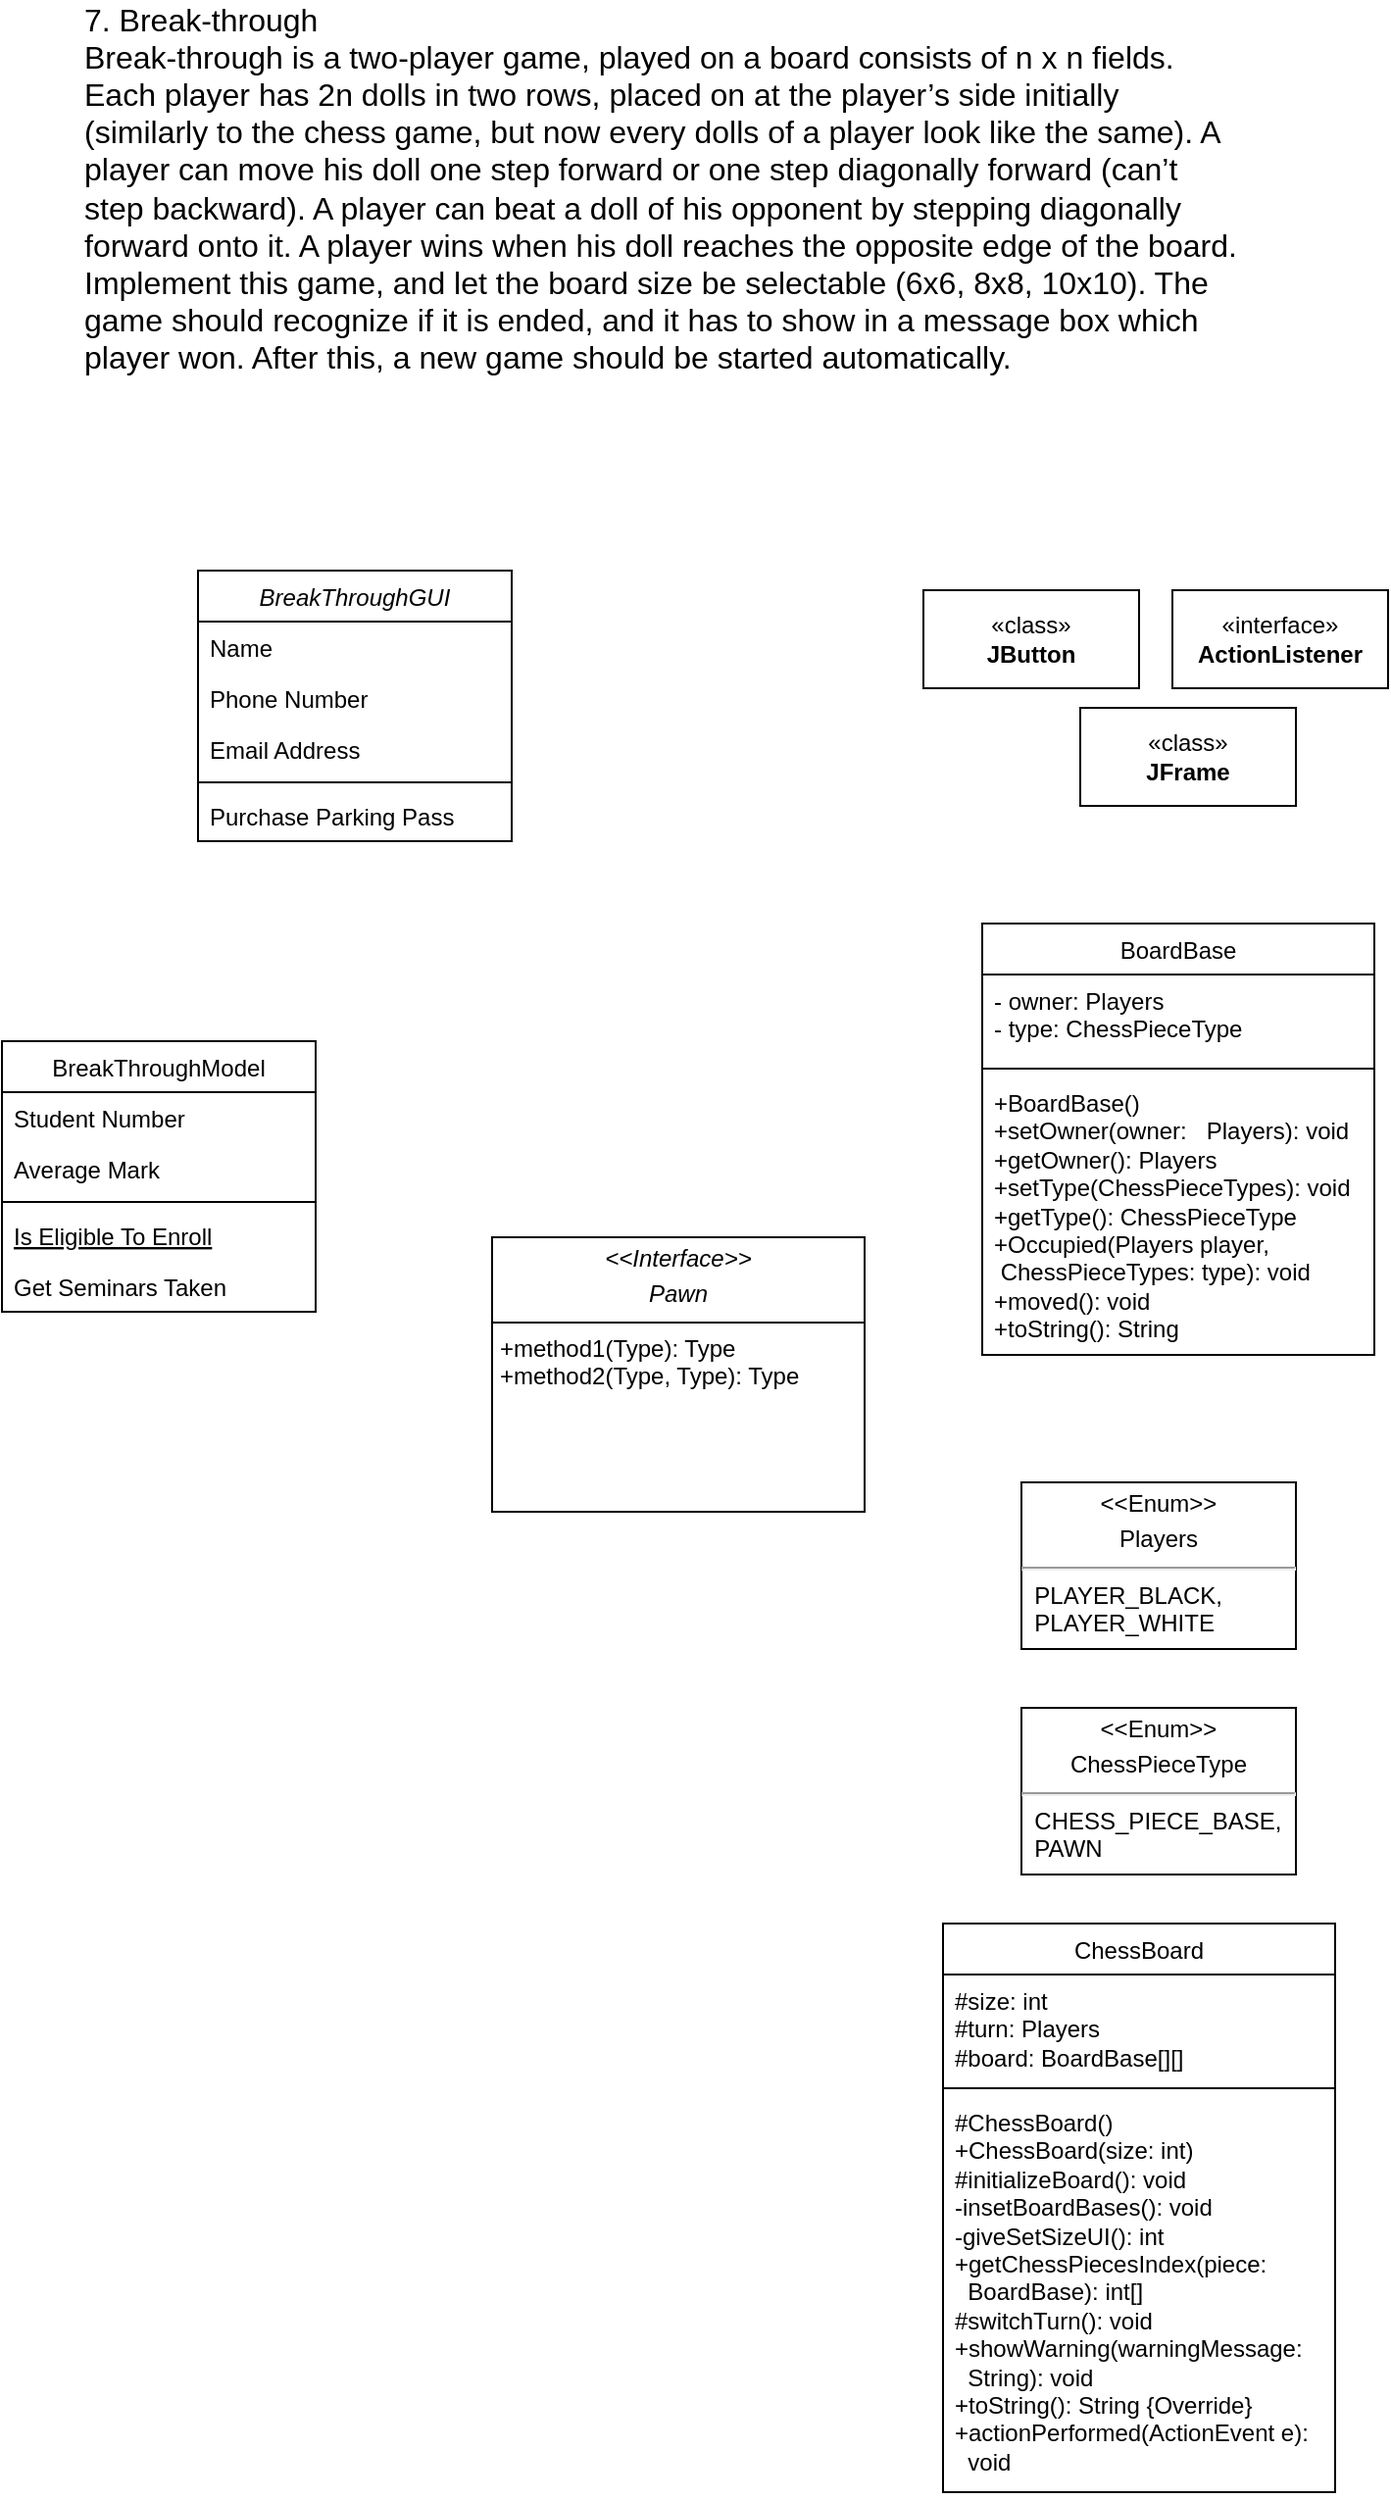 <mxfile version="24.8.3">
  <diagram id="C5RBs43oDa-KdzZeNtuy" name="Page-1">
    <mxGraphModel dx="620" dy="2039" grid="1" gridSize="10" guides="1" tooltips="1" connect="1" arrows="1" fold="1" page="1" pageScale="1" pageWidth="827" pageHeight="1169" math="0" shadow="0">
      <root>
        <mxCell id="WIyWlLk6GJQsqaUBKTNV-0" />
        <mxCell id="WIyWlLk6GJQsqaUBKTNV-1" parent="WIyWlLk6GJQsqaUBKTNV-0" />
        <mxCell id="zkfFHV4jXpPFQw0GAbJ--0" value="BreakThroughGUI" style="swimlane;fontStyle=2;align=center;verticalAlign=top;childLayout=stackLayout;horizontal=1;startSize=26;horizontalStack=0;resizeParent=1;resizeLast=0;collapsible=1;marginBottom=0;rounded=0;shadow=0;strokeWidth=1;" parent="WIyWlLk6GJQsqaUBKTNV-1" vertex="1">
          <mxGeometry x="220" y="120" width="160" height="138" as="geometry">
            <mxRectangle x="230" y="140" width="160" height="26" as="alternateBounds" />
          </mxGeometry>
        </mxCell>
        <mxCell id="zkfFHV4jXpPFQw0GAbJ--1" value="Name" style="text;align=left;verticalAlign=top;spacingLeft=4;spacingRight=4;overflow=hidden;rotatable=0;points=[[0,0.5],[1,0.5]];portConstraint=eastwest;" parent="zkfFHV4jXpPFQw0GAbJ--0" vertex="1">
          <mxGeometry y="26" width="160" height="26" as="geometry" />
        </mxCell>
        <mxCell id="zkfFHV4jXpPFQw0GAbJ--2" value="Phone Number" style="text;align=left;verticalAlign=top;spacingLeft=4;spacingRight=4;overflow=hidden;rotatable=0;points=[[0,0.5],[1,0.5]];portConstraint=eastwest;rounded=0;shadow=0;html=0;" parent="zkfFHV4jXpPFQw0GAbJ--0" vertex="1">
          <mxGeometry y="52" width="160" height="26" as="geometry" />
        </mxCell>
        <mxCell id="zkfFHV4jXpPFQw0GAbJ--3" value="Email Address" style="text;align=left;verticalAlign=top;spacingLeft=4;spacingRight=4;overflow=hidden;rotatable=0;points=[[0,0.5],[1,0.5]];portConstraint=eastwest;rounded=0;shadow=0;html=0;" parent="zkfFHV4jXpPFQw0GAbJ--0" vertex="1">
          <mxGeometry y="78" width="160" height="26" as="geometry" />
        </mxCell>
        <mxCell id="zkfFHV4jXpPFQw0GAbJ--4" value="" style="line;html=1;strokeWidth=1;align=left;verticalAlign=middle;spacingTop=-1;spacingLeft=3;spacingRight=3;rotatable=0;labelPosition=right;points=[];portConstraint=eastwest;" parent="zkfFHV4jXpPFQw0GAbJ--0" vertex="1">
          <mxGeometry y="104" width="160" height="8" as="geometry" />
        </mxCell>
        <mxCell id="zkfFHV4jXpPFQw0GAbJ--5" value="Purchase Parking Pass" style="text;align=left;verticalAlign=top;spacingLeft=4;spacingRight=4;overflow=hidden;rotatable=0;points=[[0,0.5],[1,0.5]];portConstraint=eastwest;" parent="zkfFHV4jXpPFQw0GAbJ--0" vertex="1">
          <mxGeometry y="112" width="160" height="26" as="geometry" />
        </mxCell>
        <mxCell id="zkfFHV4jXpPFQw0GAbJ--6" value="BreakThroughModel&#xa;" style="swimlane;fontStyle=0;align=center;verticalAlign=top;childLayout=stackLayout;horizontal=1;startSize=26;horizontalStack=0;resizeParent=1;resizeLast=0;collapsible=1;marginBottom=0;rounded=0;shadow=0;strokeWidth=1;" parent="WIyWlLk6GJQsqaUBKTNV-1" vertex="1">
          <mxGeometry x="120" y="360" width="160" height="138" as="geometry">
            <mxRectangle x="130" y="380" width="160" height="26" as="alternateBounds" />
          </mxGeometry>
        </mxCell>
        <mxCell id="zkfFHV4jXpPFQw0GAbJ--7" value="Student Number" style="text;align=left;verticalAlign=top;spacingLeft=4;spacingRight=4;overflow=hidden;rotatable=0;points=[[0,0.5],[1,0.5]];portConstraint=eastwest;" parent="zkfFHV4jXpPFQw0GAbJ--6" vertex="1">
          <mxGeometry y="26" width="160" height="26" as="geometry" />
        </mxCell>
        <mxCell id="zkfFHV4jXpPFQw0GAbJ--8" value="Average Mark" style="text;align=left;verticalAlign=top;spacingLeft=4;spacingRight=4;overflow=hidden;rotatable=0;points=[[0,0.5],[1,0.5]];portConstraint=eastwest;rounded=0;shadow=0;html=0;" parent="zkfFHV4jXpPFQw0GAbJ--6" vertex="1">
          <mxGeometry y="52" width="160" height="26" as="geometry" />
        </mxCell>
        <mxCell id="zkfFHV4jXpPFQw0GAbJ--9" value="" style="line;html=1;strokeWidth=1;align=left;verticalAlign=middle;spacingTop=-1;spacingLeft=3;spacingRight=3;rotatable=0;labelPosition=right;points=[];portConstraint=eastwest;" parent="zkfFHV4jXpPFQw0GAbJ--6" vertex="1">
          <mxGeometry y="78" width="160" height="8" as="geometry" />
        </mxCell>
        <mxCell id="zkfFHV4jXpPFQw0GAbJ--10" value="Is Eligible To Enroll" style="text;align=left;verticalAlign=top;spacingLeft=4;spacingRight=4;overflow=hidden;rotatable=0;points=[[0,0.5],[1,0.5]];portConstraint=eastwest;fontStyle=4" parent="zkfFHV4jXpPFQw0GAbJ--6" vertex="1">
          <mxGeometry y="86" width="160" height="26" as="geometry" />
        </mxCell>
        <mxCell id="zkfFHV4jXpPFQw0GAbJ--11" value="Get Seminars Taken" style="text;align=left;verticalAlign=top;spacingLeft=4;spacingRight=4;overflow=hidden;rotatable=0;points=[[0,0.5],[1,0.5]];portConstraint=eastwest;" parent="zkfFHV4jXpPFQw0GAbJ--6" vertex="1">
          <mxGeometry y="112" width="160" height="26" as="geometry" />
        </mxCell>
        <mxCell id="s4eu0YvvP8iLAmPZyPSh-0" value="7. Break-through &lt;br style=&quot;font-size: 16px;&quot;&gt;Break-through is a two-player game, played on a board consists of n x n fields. Each player has 2n dolls in two rows, placed on at the player’s side initially (similarly to the chess game, but now every dolls of a player look like the same). A player can move his doll one step forward or one step diagonally forward (can’t step backward). A player can beat a doll of his opponent by stepping diagonally forward onto it. A player wins when his doll reaches the opposite edge of the board. Implement this game, and let the board size be selectable (6x6, 8x8, 10x10). The game should recognize if it is ended, and it has to show in a message box which player won. After this, a new game should be started automatically." style="text;html=1;align=left;verticalAlign=middle;whiteSpace=wrap;rounded=0;fontSize=16;" parent="WIyWlLk6GJQsqaUBKTNV-1" vertex="1">
          <mxGeometry x="160" y="-170" width="590" height="190" as="geometry" />
        </mxCell>
        <mxCell id="YoTlQIjp7XzJAnmP9p9i-0" value="&lt;span style=&quot;font-weight: 400;&quot;&gt;BoardBase&lt;/span&gt;&lt;div&gt;&lt;span style=&quot;font-weight: 400;&quot;&gt;&lt;br&gt;&lt;/span&gt;&lt;/div&gt;" style="swimlane;fontStyle=1;align=center;verticalAlign=top;childLayout=stackLayout;horizontal=1;startSize=26;horizontalStack=0;resizeParent=1;resizeParentMax=0;resizeLast=0;collapsible=1;marginBottom=0;whiteSpace=wrap;html=1;" parent="WIyWlLk6GJQsqaUBKTNV-1" vertex="1">
          <mxGeometry x="620" y="300" width="200" height="220" as="geometry" />
        </mxCell>
        <mxCell id="YoTlQIjp7XzJAnmP9p9i-1" value="- owner: Players&lt;div&gt;- type: ChessPieceType&lt;/div&gt;" style="text;strokeColor=none;fillColor=none;align=left;verticalAlign=top;spacingLeft=4;spacingRight=4;overflow=hidden;rotatable=0;points=[[0,0.5],[1,0.5]];portConstraint=eastwest;whiteSpace=wrap;html=1;" parent="YoTlQIjp7XzJAnmP9p9i-0" vertex="1">
          <mxGeometry y="26" width="200" height="44" as="geometry" />
        </mxCell>
        <mxCell id="YoTlQIjp7XzJAnmP9p9i-2" value="" style="line;strokeWidth=1;fillColor=none;align=left;verticalAlign=middle;spacingTop=-1;spacingLeft=3;spacingRight=3;rotatable=0;labelPosition=right;points=[];portConstraint=eastwest;strokeColor=inherit;" parent="YoTlQIjp7XzJAnmP9p9i-0" vertex="1">
          <mxGeometry y="70" width="200" height="8" as="geometry" />
        </mxCell>
        <mxCell id="YoTlQIjp7XzJAnmP9p9i-3" value="+BoardBase()&lt;div&gt;+setOwner(owner:&amp;nbsp; &amp;nbsp;Players):&amp;nbsp;&lt;span style=&quot;background-color: initial;&quot;&gt;void&amp;nbsp;&lt;/span&gt;&lt;/div&gt;&lt;div&gt;+getOwner(): Players&lt;/div&gt;&lt;div&gt;+setType(ChessPieceTypes):&amp;nbsp;&lt;span style=&quot;background-color: initial;&quot;&gt;void&lt;/span&gt;&lt;/div&gt;&lt;div&gt;+getType(): ChessPieceType&amp;nbsp;&lt;/div&gt;&lt;div&gt;+Occupied(Players player,&amp;nbsp; &amp;nbsp; &amp;nbsp; &amp;nbsp;ChessPieceTypes: type): void&lt;/div&gt;&lt;div&gt;+moved(): void&lt;/div&gt;&lt;div&gt;+toString(): String&lt;/div&gt;" style="text;strokeColor=none;fillColor=none;align=left;verticalAlign=top;spacingLeft=4;spacingRight=4;overflow=hidden;rotatable=0;points=[[0,0.5],[1,0.5]];portConstraint=eastwest;whiteSpace=wrap;html=1;" parent="YoTlQIjp7XzJAnmP9p9i-0" vertex="1">
          <mxGeometry y="78" width="200" height="142" as="geometry" />
        </mxCell>
        <mxCell id="MZ0cPTAQVPc-pal7qT2r-1" value="&lt;p style=&quot;margin:0px;margin-top:4px;text-align:center;&quot;&gt;&lt;i&gt;&amp;lt;&amp;lt;Interface&amp;gt;&amp;gt;&lt;/i&gt;&lt;br&gt;&lt;/p&gt;&lt;p style=&quot;margin:0px;margin-top:4px;text-align:center;&quot;&gt;&lt;i style=&quot;&quot;&gt;Pawn&lt;/i&gt;&lt;/p&gt;&lt;hr size=&quot;1&quot; style=&quot;border-style:solid;&quot;&gt;&lt;p style=&quot;margin:0px;margin-left:4px;&quot;&gt;+method1(Type): Type&lt;br&gt;+method2(Type, Type): Type&lt;/p&gt;" style="verticalAlign=top;align=left;overflow=fill;html=1;whiteSpace=wrap;" vertex="1" parent="WIyWlLk6GJQsqaUBKTNV-1">
          <mxGeometry x="370" y="460" width="190" height="140" as="geometry" />
        </mxCell>
        <mxCell id="MZ0cPTAQVPc-pal7qT2r-2" value="&lt;p style=&quot;margin:0px;margin-top:4px;text-align:center;&quot;&gt;&amp;lt;&amp;lt;Enum&amp;gt;&amp;gt;&lt;/p&gt;&lt;p style=&quot;margin:0px;margin-top:4px;text-align:center;&quot;&gt;Players&lt;/p&gt;&lt;hr&gt;&amp;nbsp; PLAYER_BLACK,&lt;div&gt;&amp;nbsp; PLAYER_WHITE&lt;br&gt;&lt;div&gt;&lt;br&gt;&lt;/div&gt;&lt;div&gt;&lt;br&gt;&lt;/div&gt;&lt;/div&gt;" style="verticalAlign=top;align=left;overflow=fill;html=1;whiteSpace=wrap;" vertex="1" parent="WIyWlLk6GJQsqaUBKTNV-1">
          <mxGeometry x="640" y="585" width="140" height="85" as="geometry" />
        </mxCell>
        <mxCell id="MZ0cPTAQVPc-pal7qT2r-3" value="&lt;p style=&quot;margin:0px;margin-top:4px;text-align:center;&quot;&gt;&amp;lt;&amp;lt;Enum&amp;gt;&amp;gt;&lt;/p&gt;&lt;p style=&quot;margin:0px;margin-top:4px;text-align:center;&quot;&gt;ChessPieceType&lt;/p&gt;&lt;hr&gt;&amp;nbsp; CHESS_PIECE_BASE,&lt;div&gt;&amp;nbsp; PAWN&lt;br&gt;&lt;div&gt;&lt;br&gt;&lt;/div&gt;&lt;div&gt;&lt;br&gt;&lt;/div&gt;&lt;/div&gt;" style="verticalAlign=top;align=left;overflow=fill;html=1;whiteSpace=wrap;" vertex="1" parent="WIyWlLk6GJQsqaUBKTNV-1">
          <mxGeometry x="640" y="700" width="140" height="85" as="geometry" />
        </mxCell>
        <mxCell id="MZ0cPTAQVPc-pal7qT2r-4" value="«interface»&lt;br&gt;&lt;b&gt;ActionListener&lt;/b&gt;" style="html=1;whiteSpace=wrap;" vertex="1" parent="WIyWlLk6GJQsqaUBKTNV-1">
          <mxGeometry x="717" y="130" width="110" height="50" as="geometry" />
        </mxCell>
        <mxCell id="MZ0cPTAQVPc-pal7qT2r-5" value="«class»&lt;br&gt;&lt;b&gt;JFrame&lt;/b&gt;" style="html=1;whiteSpace=wrap;" vertex="1" parent="WIyWlLk6GJQsqaUBKTNV-1">
          <mxGeometry x="670" y="190" width="110" height="50" as="geometry" />
        </mxCell>
        <mxCell id="MZ0cPTAQVPc-pal7qT2r-6" value="«class»&lt;br&gt;&lt;b&gt;JButton&lt;/b&gt;" style="html=1;whiteSpace=wrap;" vertex="1" parent="WIyWlLk6GJQsqaUBKTNV-1">
          <mxGeometry x="590" y="130" width="110" height="50" as="geometry" />
        </mxCell>
        <mxCell id="MZ0cPTAQVPc-pal7qT2r-7" value="&lt;span style=&quot;font-weight: normal;&quot;&gt;ChessBoard&lt;/span&gt;" style="swimlane;fontStyle=1;align=center;verticalAlign=top;childLayout=stackLayout;horizontal=1;startSize=26;horizontalStack=0;resizeParent=1;resizeParentMax=0;resizeLast=0;collapsible=1;marginBottom=0;whiteSpace=wrap;html=1;" vertex="1" parent="WIyWlLk6GJQsqaUBKTNV-1">
          <mxGeometry x="600" y="810" width="200" height="290" as="geometry" />
        </mxCell>
        <mxCell id="MZ0cPTAQVPc-pal7qT2r-8" value="#size: int&lt;div&gt;#turn: Players&lt;/div&gt;&lt;div&gt;#board: BoardBase[][]&lt;/div&gt;" style="text;strokeColor=none;fillColor=none;align=left;verticalAlign=top;spacingLeft=4;spacingRight=4;overflow=hidden;rotatable=0;points=[[0,0.5],[1,0.5]];portConstraint=eastwest;whiteSpace=wrap;html=1;" vertex="1" parent="MZ0cPTAQVPc-pal7qT2r-7">
          <mxGeometry y="26" width="200" height="54" as="geometry" />
        </mxCell>
        <mxCell id="MZ0cPTAQVPc-pal7qT2r-9" value="" style="line;strokeWidth=1;fillColor=none;align=left;verticalAlign=middle;spacingTop=-1;spacingLeft=3;spacingRight=3;rotatable=0;labelPosition=right;points=[];portConstraint=eastwest;strokeColor=inherit;" vertex="1" parent="MZ0cPTAQVPc-pal7qT2r-7">
          <mxGeometry y="80" width="200" height="8" as="geometry" />
        </mxCell>
        <mxCell id="MZ0cPTAQVPc-pal7qT2r-10" value="#ChessBoard()&lt;div&gt;+ChessBoard(size: int)&lt;br&gt;&lt;div&gt;#initializeBoard(): void&lt;/div&gt;&lt;div&gt;-insetBoardBases(): void&lt;/div&gt;&lt;div&gt;-giveSetSizeUI(): int&lt;/div&gt;&lt;/div&gt;&lt;div&gt;+getChessPiecesIndex(piece:&lt;/div&gt;&lt;div&gt;&amp;nbsp; BoardBase): int[]&lt;/div&gt;&lt;div&gt;#switchTurn(): void&lt;/div&gt;&lt;div&gt;+showWarning(warningMessage:&amp;nbsp; &amp;nbsp; &amp;nbsp; String): void&lt;/div&gt;&lt;div&gt;+toString(): String {Override}&lt;/div&gt;&lt;div&gt;+actionPerformed(ActionEvent e):&lt;/div&gt;&lt;div&gt;&amp;nbsp; void&lt;/div&gt;" style="text;strokeColor=none;fillColor=none;align=left;verticalAlign=top;spacingLeft=4;spacingRight=4;overflow=hidden;rotatable=0;points=[[0,0.5],[1,0.5]];portConstraint=eastwest;whiteSpace=wrap;html=1;" vertex="1" parent="MZ0cPTAQVPc-pal7qT2r-7">
          <mxGeometry y="88" width="200" height="202" as="geometry" />
        </mxCell>
      </root>
    </mxGraphModel>
  </diagram>
</mxfile>
